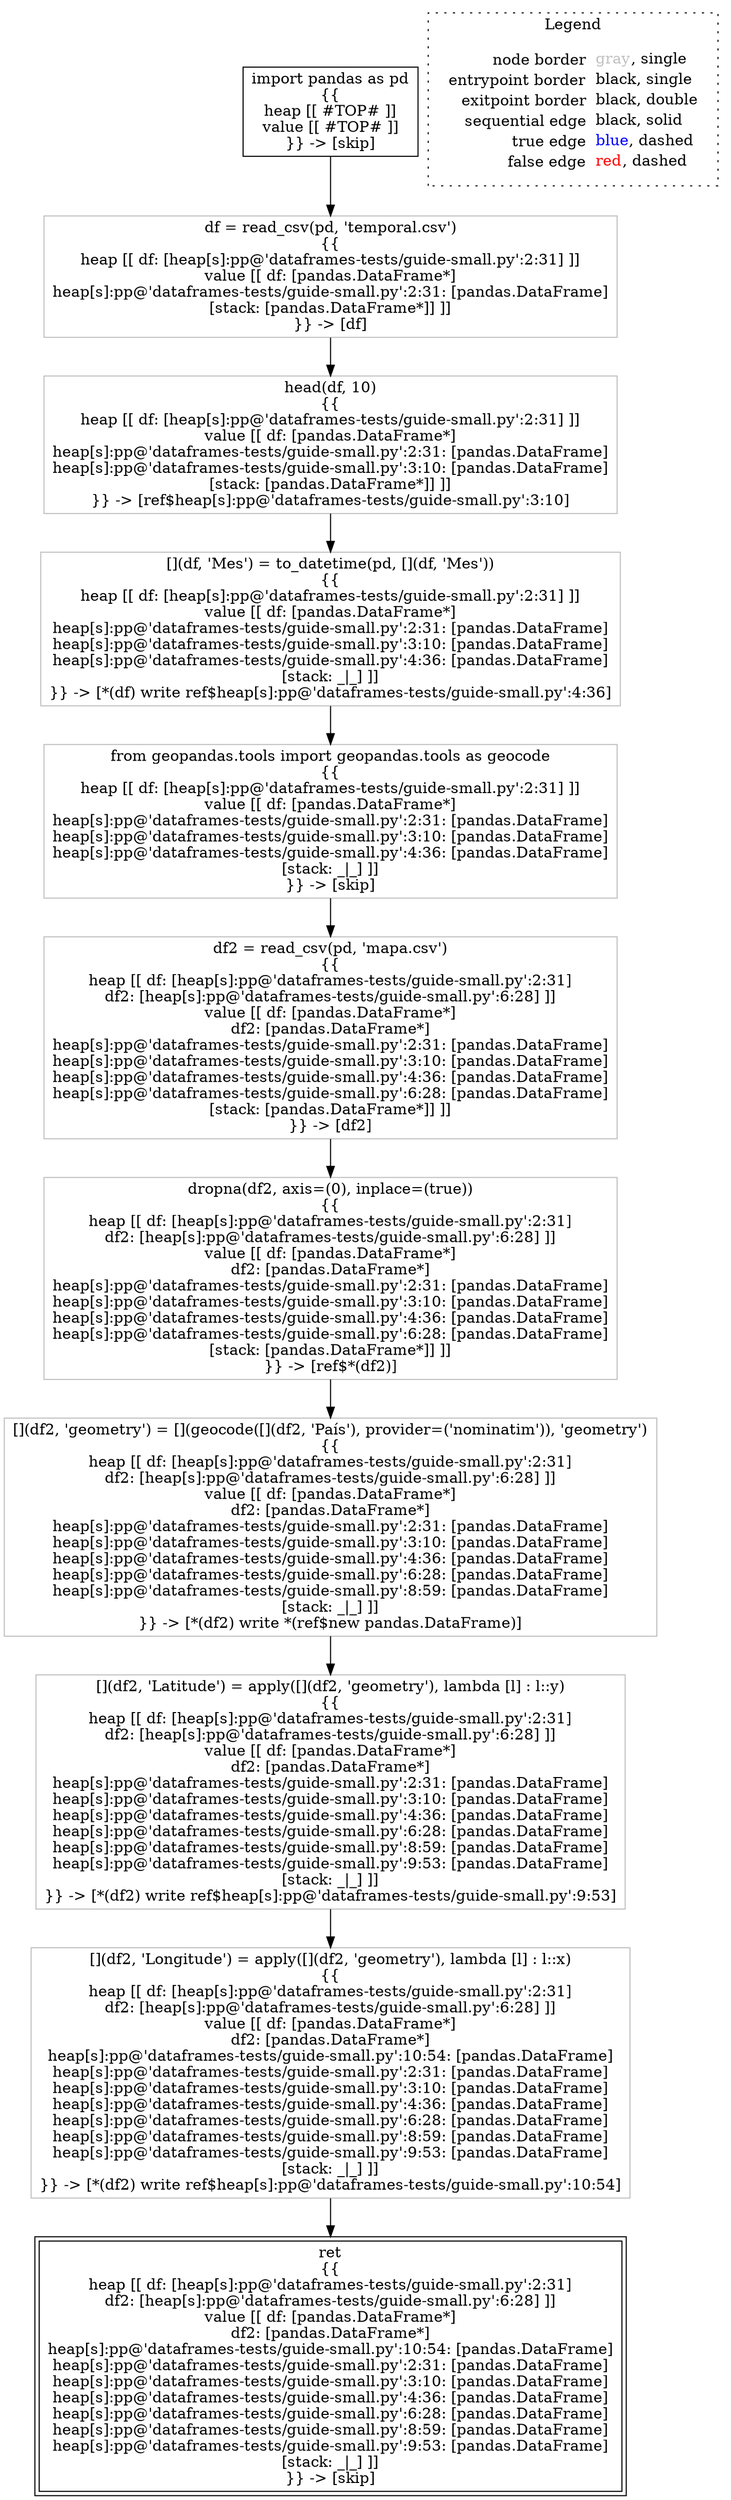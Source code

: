 digraph {
	"node0" [shape="rect",color="black",label=<import pandas as pd<BR/>{{<BR/>heap [[ #TOP# ]]<BR/>value [[ #TOP# ]]<BR/>}} -&gt; [skip]>];
	"node1" [shape="rect",color="gray",label=<[](df2, 'geometry') = [](geocode([](df2, 'Pa&iacute;s'), provider=('nominatim')), 'geometry')<BR/>{{<BR/>heap [[ df: [heap[s]:pp@'dataframes-tests/guide-small.py':2:31]<BR/>df2: [heap[s]:pp@'dataframes-tests/guide-small.py':6:28] ]]<BR/>value [[ df: [pandas.DataFrame*]<BR/>df2: [pandas.DataFrame*]<BR/>heap[s]:pp@'dataframes-tests/guide-small.py':2:31: [pandas.DataFrame]<BR/>heap[s]:pp@'dataframes-tests/guide-small.py':3:10: [pandas.DataFrame]<BR/>heap[s]:pp@'dataframes-tests/guide-small.py':4:36: [pandas.DataFrame]<BR/>heap[s]:pp@'dataframes-tests/guide-small.py':6:28: [pandas.DataFrame]<BR/>heap[s]:pp@'dataframes-tests/guide-small.py':8:59: [pandas.DataFrame]<BR/>[stack: _|_] ]]<BR/>}} -&gt; [*(df2) write *(ref$new pandas.DataFrame)]>];
	"node2" [shape="rect",color="gray",label=<dropna(df2, axis=(0), inplace=(true))<BR/>{{<BR/>heap [[ df: [heap[s]:pp@'dataframes-tests/guide-small.py':2:31]<BR/>df2: [heap[s]:pp@'dataframes-tests/guide-small.py':6:28] ]]<BR/>value [[ df: [pandas.DataFrame*]<BR/>df2: [pandas.DataFrame*]<BR/>heap[s]:pp@'dataframes-tests/guide-small.py':2:31: [pandas.DataFrame]<BR/>heap[s]:pp@'dataframes-tests/guide-small.py':3:10: [pandas.DataFrame]<BR/>heap[s]:pp@'dataframes-tests/guide-small.py':4:36: [pandas.DataFrame]<BR/>heap[s]:pp@'dataframes-tests/guide-small.py':6:28: [pandas.DataFrame]<BR/>[stack: [pandas.DataFrame*]] ]]<BR/>}} -&gt; [ref$*(df2)]>];
	"node3" [shape="rect",color="gray",label=<[](df2, 'Latitude') = apply([](df2, 'geometry'), lambda [l] : l::y)<BR/>{{<BR/>heap [[ df: [heap[s]:pp@'dataframes-tests/guide-small.py':2:31]<BR/>df2: [heap[s]:pp@'dataframes-tests/guide-small.py':6:28] ]]<BR/>value [[ df: [pandas.DataFrame*]<BR/>df2: [pandas.DataFrame*]<BR/>heap[s]:pp@'dataframes-tests/guide-small.py':2:31: [pandas.DataFrame]<BR/>heap[s]:pp@'dataframes-tests/guide-small.py':3:10: [pandas.DataFrame]<BR/>heap[s]:pp@'dataframes-tests/guide-small.py':4:36: [pandas.DataFrame]<BR/>heap[s]:pp@'dataframes-tests/guide-small.py':6:28: [pandas.DataFrame]<BR/>heap[s]:pp@'dataframes-tests/guide-small.py':8:59: [pandas.DataFrame]<BR/>heap[s]:pp@'dataframes-tests/guide-small.py':9:53: [pandas.DataFrame]<BR/>[stack: _|_] ]]<BR/>}} -&gt; [*(df2) write ref$heap[s]:pp@'dataframes-tests/guide-small.py':9:53]>];
	"node4" [shape="rect",color="gray",label=<df = read_csv(pd, 'temporal.csv')<BR/>{{<BR/>heap [[ df: [heap[s]:pp@'dataframes-tests/guide-small.py':2:31] ]]<BR/>value [[ df: [pandas.DataFrame*]<BR/>heap[s]:pp@'dataframes-tests/guide-small.py':2:31: [pandas.DataFrame]<BR/>[stack: [pandas.DataFrame*]] ]]<BR/>}} -&gt; [df]>];
	"node5" [shape="rect",color="gray",label=<df2 = read_csv(pd, 'mapa.csv')<BR/>{{<BR/>heap [[ df: [heap[s]:pp@'dataframes-tests/guide-small.py':2:31]<BR/>df2: [heap[s]:pp@'dataframes-tests/guide-small.py':6:28] ]]<BR/>value [[ df: [pandas.DataFrame*]<BR/>df2: [pandas.DataFrame*]<BR/>heap[s]:pp@'dataframes-tests/guide-small.py':2:31: [pandas.DataFrame]<BR/>heap[s]:pp@'dataframes-tests/guide-small.py':3:10: [pandas.DataFrame]<BR/>heap[s]:pp@'dataframes-tests/guide-small.py':4:36: [pandas.DataFrame]<BR/>heap[s]:pp@'dataframes-tests/guide-small.py':6:28: [pandas.DataFrame]<BR/>[stack: [pandas.DataFrame*]] ]]<BR/>}} -&gt; [df2]>];
	"node6" [shape="rect",color="black",peripheries="2",label=<ret<BR/>{{<BR/>heap [[ df: [heap[s]:pp@'dataframes-tests/guide-small.py':2:31]<BR/>df2: [heap[s]:pp@'dataframes-tests/guide-small.py':6:28] ]]<BR/>value [[ df: [pandas.DataFrame*]<BR/>df2: [pandas.DataFrame*]<BR/>heap[s]:pp@'dataframes-tests/guide-small.py':10:54: [pandas.DataFrame]<BR/>heap[s]:pp@'dataframes-tests/guide-small.py':2:31: [pandas.DataFrame]<BR/>heap[s]:pp@'dataframes-tests/guide-small.py':3:10: [pandas.DataFrame]<BR/>heap[s]:pp@'dataframes-tests/guide-small.py':4:36: [pandas.DataFrame]<BR/>heap[s]:pp@'dataframes-tests/guide-small.py':6:28: [pandas.DataFrame]<BR/>heap[s]:pp@'dataframes-tests/guide-small.py':8:59: [pandas.DataFrame]<BR/>heap[s]:pp@'dataframes-tests/guide-small.py':9:53: [pandas.DataFrame]<BR/>[stack: _|_] ]]<BR/>}} -&gt; [skip]>];
	"node7" [shape="rect",color="gray",label=<[](df, 'Mes') = to_datetime(pd, [](df, 'Mes'))<BR/>{{<BR/>heap [[ df: [heap[s]:pp@'dataframes-tests/guide-small.py':2:31] ]]<BR/>value [[ df: [pandas.DataFrame*]<BR/>heap[s]:pp@'dataframes-tests/guide-small.py':2:31: [pandas.DataFrame]<BR/>heap[s]:pp@'dataframes-tests/guide-small.py':3:10: [pandas.DataFrame]<BR/>heap[s]:pp@'dataframes-tests/guide-small.py':4:36: [pandas.DataFrame]<BR/>[stack: _|_] ]]<BR/>}} -&gt; [*(df) write ref$heap[s]:pp@'dataframes-tests/guide-small.py':4:36]>];
	"node8" [shape="rect",color="gray",label=<[](df2, 'Longitude') = apply([](df2, 'geometry'), lambda [l] : l::x)<BR/>{{<BR/>heap [[ df: [heap[s]:pp@'dataframes-tests/guide-small.py':2:31]<BR/>df2: [heap[s]:pp@'dataframes-tests/guide-small.py':6:28] ]]<BR/>value [[ df: [pandas.DataFrame*]<BR/>df2: [pandas.DataFrame*]<BR/>heap[s]:pp@'dataframes-tests/guide-small.py':10:54: [pandas.DataFrame]<BR/>heap[s]:pp@'dataframes-tests/guide-small.py':2:31: [pandas.DataFrame]<BR/>heap[s]:pp@'dataframes-tests/guide-small.py':3:10: [pandas.DataFrame]<BR/>heap[s]:pp@'dataframes-tests/guide-small.py':4:36: [pandas.DataFrame]<BR/>heap[s]:pp@'dataframes-tests/guide-small.py':6:28: [pandas.DataFrame]<BR/>heap[s]:pp@'dataframes-tests/guide-small.py':8:59: [pandas.DataFrame]<BR/>heap[s]:pp@'dataframes-tests/guide-small.py':9:53: [pandas.DataFrame]<BR/>[stack: _|_] ]]<BR/>}} -&gt; [*(df2) write ref$heap[s]:pp@'dataframes-tests/guide-small.py':10:54]>];
	"node9" [shape="rect",color="gray",label=<from geopandas.tools import geopandas.tools as geocode<BR/>{{<BR/>heap [[ df: [heap[s]:pp@'dataframes-tests/guide-small.py':2:31] ]]<BR/>value [[ df: [pandas.DataFrame*]<BR/>heap[s]:pp@'dataframes-tests/guide-small.py':2:31: [pandas.DataFrame]<BR/>heap[s]:pp@'dataframes-tests/guide-small.py':3:10: [pandas.DataFrame]<BR/>heap[s]:pp@'dataframes-tests/guide-small.py':4:36: [pandas.DataFrame]<BR/>[stack: _|_] ]]<BR/>}} -&gt; [skip]>];
	"node10" [shape="rect",color="gray",label=<head(df, 10)<BR/>{{<BR/>heap [[ df: [heap[s]:pp@'dataframes-tests/guide-small.py':2:31] ]]<BR/>value [[ df: [pandas.DataFrame*]<BR/>heap[s]:pp@'dataframes-tests/guide-small.py':2:31: [pandas.DataFrame]<BR/>heap[s]:pp@'dataframes-tests/guide-small.py':3:10: [pandas.DataFrame]<BR/>[stack: [pandas.DataFrame*]] ]]<BR/>}} -&gt; [ref$heap[s]:pp@'dataframes-tests/guide-small.py':3:10]>];
	"node0" -> "node4" [color="black"];
	"node1" -> "node3" [color="black"];
	"node2" -> "node1" [color="black"];
	"node3" -> "node8" [color="black"];
	"node4" -> "node10" [color="black"];
	"node5" -> "node2" [color="black"];
	"node7" -> "node9" [color="black"];
	"node8" -> "node6" [color="black"];
	"node9" -> "node5" [color="black"];
	"node10" -> "node7" [color="black"];
subgraph cluster_legend {
	label="Legend";
	style=dotted;
	node [shape=plaintext];
	"legend" [label=<<table border="0" cellpadding="2" cellspacing="0" cellborder="0"><tr><td align="right">node border&nbsp;</td><td align="left"><font color="gray">gray</font>, single</td></tr><tr><td align="right">entrypoint border&nbsp;</td><td align="left"><font color="black">black</font>, single</td></tr><tr><td align="right">exitpoint border&nbsp;</td><td align="left"><font color="black">black</font>, double</td></tr><tr><td align="right">sequential edge&nbsp;</td><td align="left"><font color="black">black</font>, solid</td></tr><tr><td align="right">true edge&nbsp;</td><td align="left"><font color="blue">blue</font>, dashed</td></tr><tr><td align="right">false edge&nbsp;</td><td align="left"><font color="red">red</font>, dashed</td></tr></table>>];
}

}
